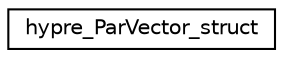 digraph "Graphical Class Hierarchy"
{
 // LATEX_PDF_SIZE
  edge [fontname="Helvetica",fontsize="10",labelfontname="Helvetica",labelfontsize="10"];
  node [fontname="Helvetica",fontsize="10",shape=record];
  rankdir="LR";
  Node0 [label="hypre_ParVector_struct",height=0.2,width=0.4,color="black", fillcolor="white", style="filled",URL="$structhypre___par_vector__struct.html",tooltip=" "];
}
